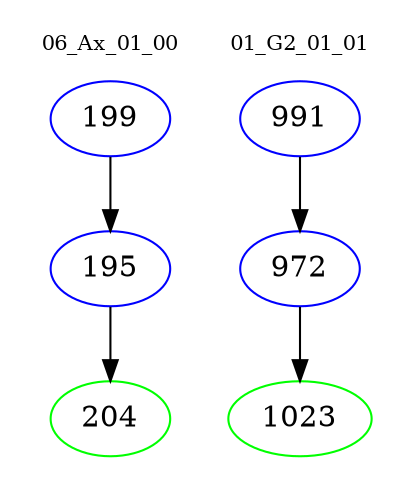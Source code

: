 digraph{
subgraph cluster_0 {
color = white
label = "06_Ax_01_00";
fontsize=10;
T0_199 [label="199", color="blue"]
T0_199 -> T0_195 [color="black"]
T0_195 [label="195", color="blue"]
T0_195 -> T0_204 [color="black"]
T0_204 [label="204", color="green"]
}
subgraph cluster_1 {
color = white
label = "01_G2_01_01";
fontsize=10;
T1_991 [label="991", color="blue"]
T1_991 -> T1_972 [color="black"]
T1_972 [label="972", color="blue"]
T1_972 -> T1_1023 [color="black"]
T1_1023 [label="1023", color="green"]
}
}
